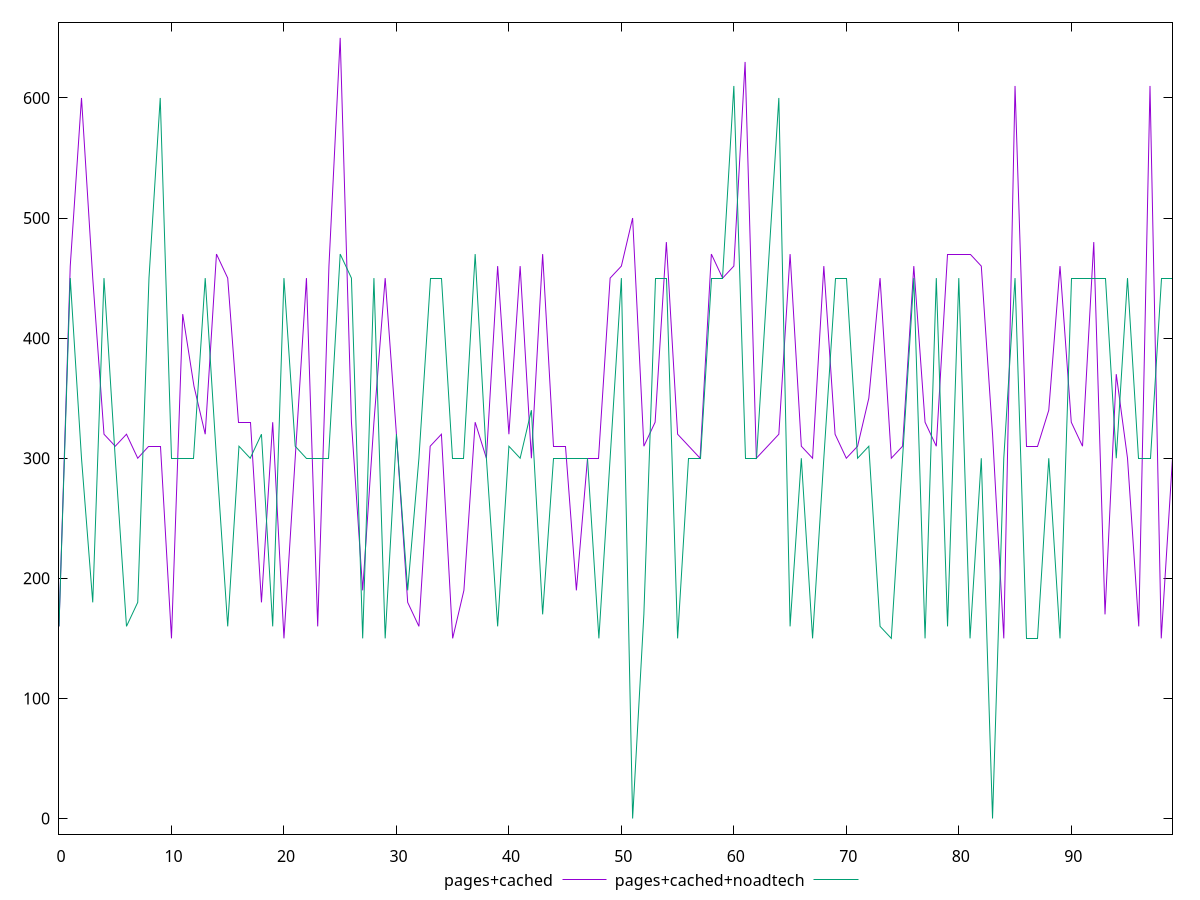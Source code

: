 reset

$pagesCached <<EOF
0 160
1 460
2 600
3 450
4 320
5 310
6 320
7 300
8 310
9 310
10 150
11 420
12 360
13 320
14 470
15 450
16 330
17 330
18 180
19 330
20 150
21 300
22 450
23 160
24 460
25 650
26 330
27 190
28 330
29 450
30 320
31 180
32 160
33 310
34 320
35 150
36 190
37 330
38 300
39 460
40 320
41 460
42 300
43 470
44 310
45 310
46 190
47 300
48 300
49 450
50 460
51 500
52 310
53 330
54 480
55 320
56 310
57 300
58 470
59 450
60 460
61 630
62 300
63 310
64 320
65 470
66 310
67 300
68 460
69 320
70 300
71 310
72 350
73 450
74 300
75 310
76 460
77 330
78 310
79 470
80 470
81 470
82 460
83 320
84 150
85 610
86 310
87 310
88 340
89 460
90 330
91 310
92 480
93 170
94 370
95 300
96 160
97 610
98 150
99 300
EOF

$pagesCachedNoadtech <<EOF
0 160
1 450
2 300
3 180
4 450
5 300
6 160
7 180
8 450
9 600
10 300
11 300
12 300
13 450
14 300
15 160
16 310
17 300
18 320
19 160
20 450
21 310
22 300
23 300
24 300
25 470
26 450
27 150
28 450
29 150
30 320
31 190
32 300
33 450
34 450
35 300
36 300
37 470
38 300
39 160
40 310
41 300
42 340
43 170
44 300
45 300
46 300
47 300
48 150
49 300
50 450
51 0
52 170
53 450
54 450
55 150
56 300
57 300
58 450
59 450
60 610
61 300
62 300
63 450
64 600
65 160
66 300
67 150
68 300
69 450
70 450
71 300
72 310
73 160
74 150
75 300
76 450
77 150
78 450
79 160
80 450
81 150
82 300
83 0
84 300
85 450
86 150
87 150
88 300
89 150
90 450
91 450
92 450
93 450
94 300
95 450
96 300
97 300
98 450
99 450
EOF

set key outside below
set xrange [0:99]
set yrange [-13:663]
set trange [-13:663]
set terminal svg size 640, 520 enhanced background rgb 'white'
set output "report_00015_2021-02-09T16-11-33.973Z/uses-webp-images/comparison/line/1_vs_2.svg"

plot $pagesCached title "pages+cached" with line, \
     $pagesCachedNoadtech title "pages+cached+noadtech" with line

reset
